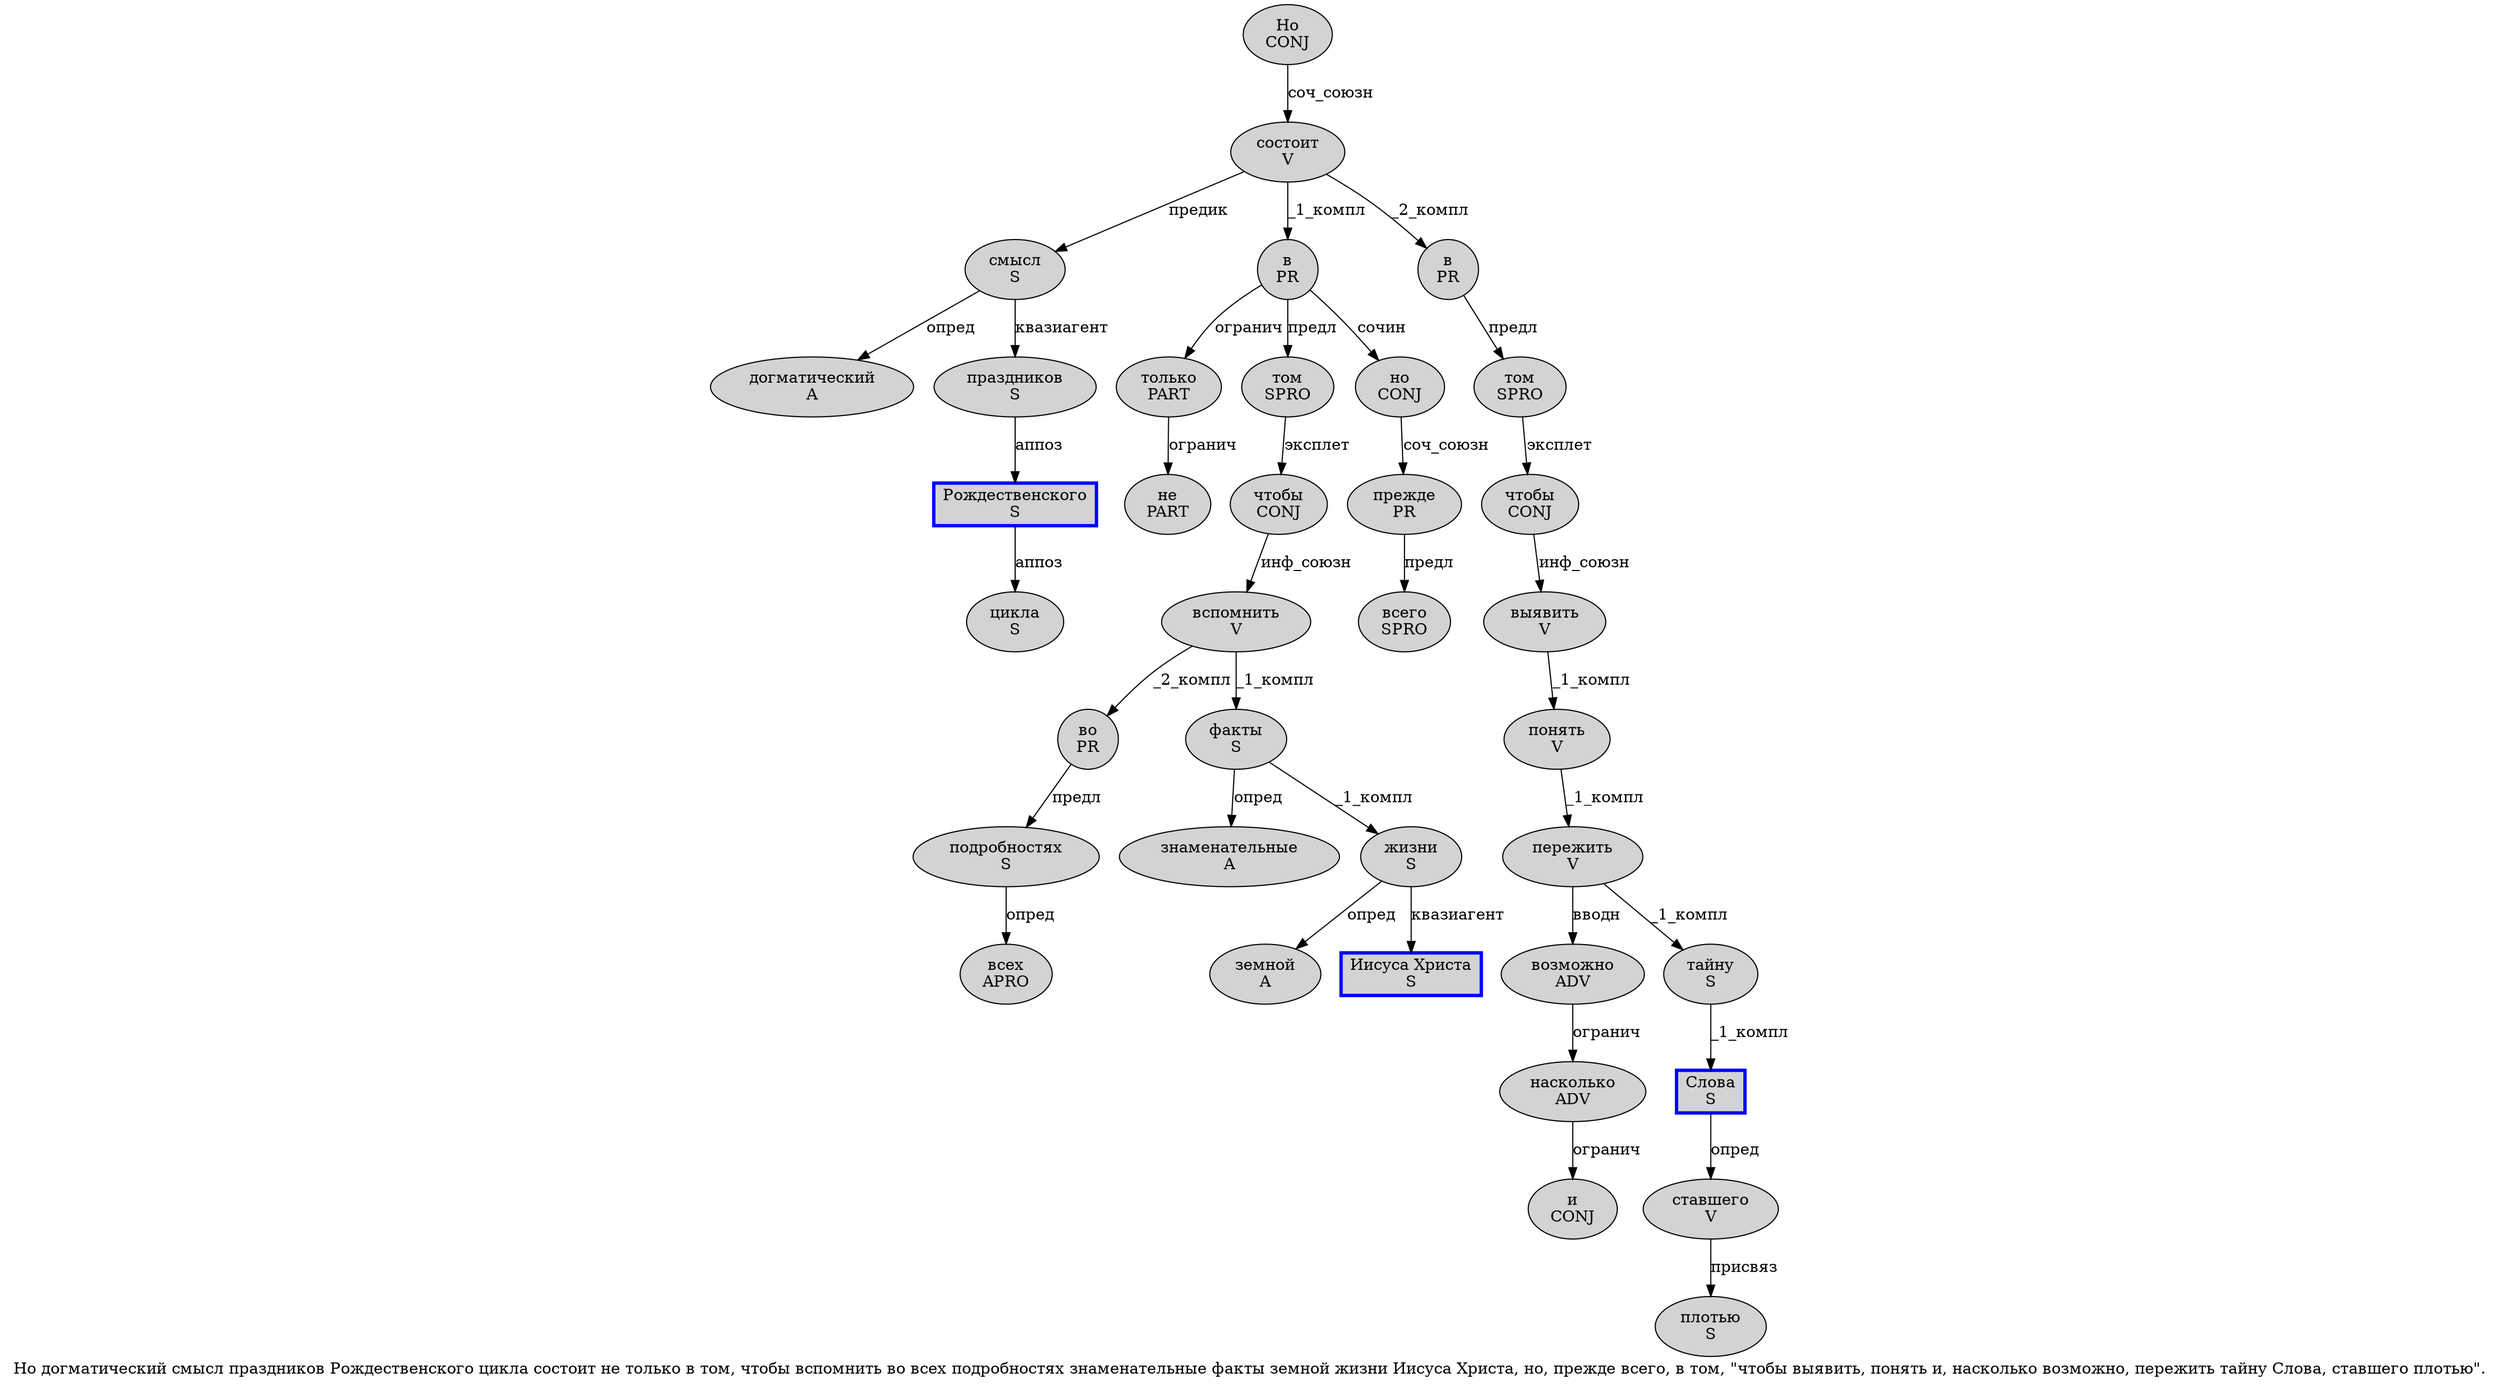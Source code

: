 digraph SENTENCE_1033 {
	graph [label="Но догматический смысл праздников Рождественского цикла состоит не только в том, чтобы вспомнить во всех подробностях знаменательные факты земной жизни Иисуса Христа, но, прежде всего, в том, \"чтобы выявить, понять и, насколько возможно, пережить тайну Слова, ставшего плотью\"."]
	node [style=filled]
		0 [label="Но
CONJ" color="" fillcolor=lightgray penwidth=1 shape=ellipse]
		1 [label="догматический
A" color="" fillcolor=lightgray penwidth=1 shape=ellipse]
		2 [label="смысл
S" color="" fillcolor=lightgray penwidth=1 shape=ellipse]
		3 [label="праздников
S" color="" fillcolor=lightgray penwidth=1 shape=ellipse]
		4 [label="Рождественского
S" color=blue fillcolor=lightgray penwidth=3 shape=box]
		5 [label="цикла
S" color="" fillcolor=lightgray penwidth=1 shape=ellipse]
		6 [label="состоит
V" color="" fillcolor=lightgray penwidth=1 shape=ellipse]
		7 [label="не
PART" color="" fillcolor=lightgray penwidth=1 shape=ellipse]
		8 [label="только
PART" color="" fillcolor=lightgray penwidth=1 shape=ellipse]
		9 [label="в
PR" color="" fillcolor=lightgray penwidth=1 shape=ellipse]
		10 [label="том
SPRO" color="" fillcolor=lightgray penwidth=1 shape=ellipse]
		12 [label="чтобы
CONJ" color="" fillcolor=lightgray penwidth=1 shape=ellipse]
		13 [label="вспомнить
V" color="" fillcolor=lightgray penwidth=1 shape=ellipse]
		14 [label="во
PR" color="" fillcolor=lightgray penwidth=1 shape=ellipse]
		15 [label="всех
APRO" color="" fillcolor=lightgray penwidth=1 shape=ellipse]
		16 [label="подробностях
S" color="" fillcolor=lightgray penwidth=1 shape=ellipse]
		17 [label="знаменательные
A" color="" fillcolor=lightgray penwidth=1 shape=ellipse]
		18 [label="факты
S" color="" fillcolor=lightgray penwidth=1 shape=ellipse]
		19 [label="земной
A" color="" fillcolor=lightgray penwidth=1 shape=ellipse]
		20 [label="жизни
S" color="" fillcolor=lightgray penwidth=1 shape=ellipse]
		21 [label="Иисуса Христа
S" color=blue fillcolor=lightgray penwidth=3 shape=box]
		23 [label="но
CONJ" color="" fillcolor=lightgray penwidth=1 shape=ellipse]
		25 [label="прежде
PR" color="" fillcolor=lightgray penwidth=1 shape=ellipse]
		26 [label="всего
SPRO" color="" fillcolor=lightgray penwidth=1 shape=ellipse]
		28 [label="в
PR" color="" fillcolor=lightgray penwidth=1 shape=ellipse]
		29 [label="том
SPRO" color="" fillcolor=lightgray penwidth=1 shape=ellipse]
		32 [label="чтобы
CONJ" color="" fillcolor=lightgray penwidth=1 shape=ellipse]
		33 [label="выявить
V" color="" fillcolor=lightgray penwidth=1 shape=ellipse]
		35 [label="понять
V" color="" fillcolor=lightgray penwidth=1 shape=ellipse]
		36 [label="и
CONJ" color="" fillcolor=lightgray penwidth=1 shape=ellipse]
		38 [label="насколько
ADV" color="" fillcolor=lightgray penwidth=1 shape=ellipse]
		39 [label="возможно
ADV" color="" fillcolor=lightgray penwidth=1 shape=ellipse]
		41 [label="пережить
V" color="" fillcolor=lightgray penwidth=1 shape=ellipse]
		42 [label="тайну
S" color="" fillcolor=lightgray penwidth=1 shape=ellipse]
		43 [label="Слова
S" color=blue fillcolor=lightgray penwidth=3 shape=box]
		45 [label="ставшего
V" color="" fillcolor=lightgray penwidth=1 shape=ellipse]
		46 [label="плотью
S" color="" fillcolor=lightgray penwidth=1 shape=ellipse]
			6 -> 2 [label="предик"]
			6 -> 9 [label="_1_компл"]
			6 -> 28 [label="_2_компл"]
			3 -> 4 [label="аппоз"]
			43 -> 45 [label="опред"]
			29 -> 32 [label="эксплет"]
			42 -> 43 [label="_1_компл"]
			4 -> 5 [label="аппоз"]
			18 -> 17 [label="опред"]
			18 -> 20 [label="_1_компл"]
			38 -> 36 [label="огранич"]
			2 -> 1 [label="опред"]
			2 -> 3 [label="квазиагент"]
			9 -> 8 [label="огранич"]
			9 -> 10 [label="предл"]
			9 -> 23 [label="сочин"]
			12 -> 13 [label="инф_союзн"]
			0 -> 6 [label="соч_союзн"]
			33 -> 35 [label="_1_компл"]
			10 -> 12 [label="эксплет"]
			14 -> 16 [label="предл"]
			16 -> 15 [label="опред"]
			28 -> 29 [label="предл"]
			13 -> 14 [label="_2_компл"]
			13 -> 18 [label="_1_компл"]
			41 -> 39 [label="вводн"]
			41 -> 42 [label="_1_компл"]
			25 -> 26 [label="предл"]
			8 -> 7 [label="огранич"]
			20 -> 19 [label="опред"]
			20 -> 21 [label="квазиагент"]
			23 -> 25 [label="соч_союзн"]
			39 -> 38 [label="огранич"]
			35 -> 41 [label="_1_компл"]
			32 -> 33 [label="инф_союзн"]
			45 -> 46 [label="присвяз"]
}